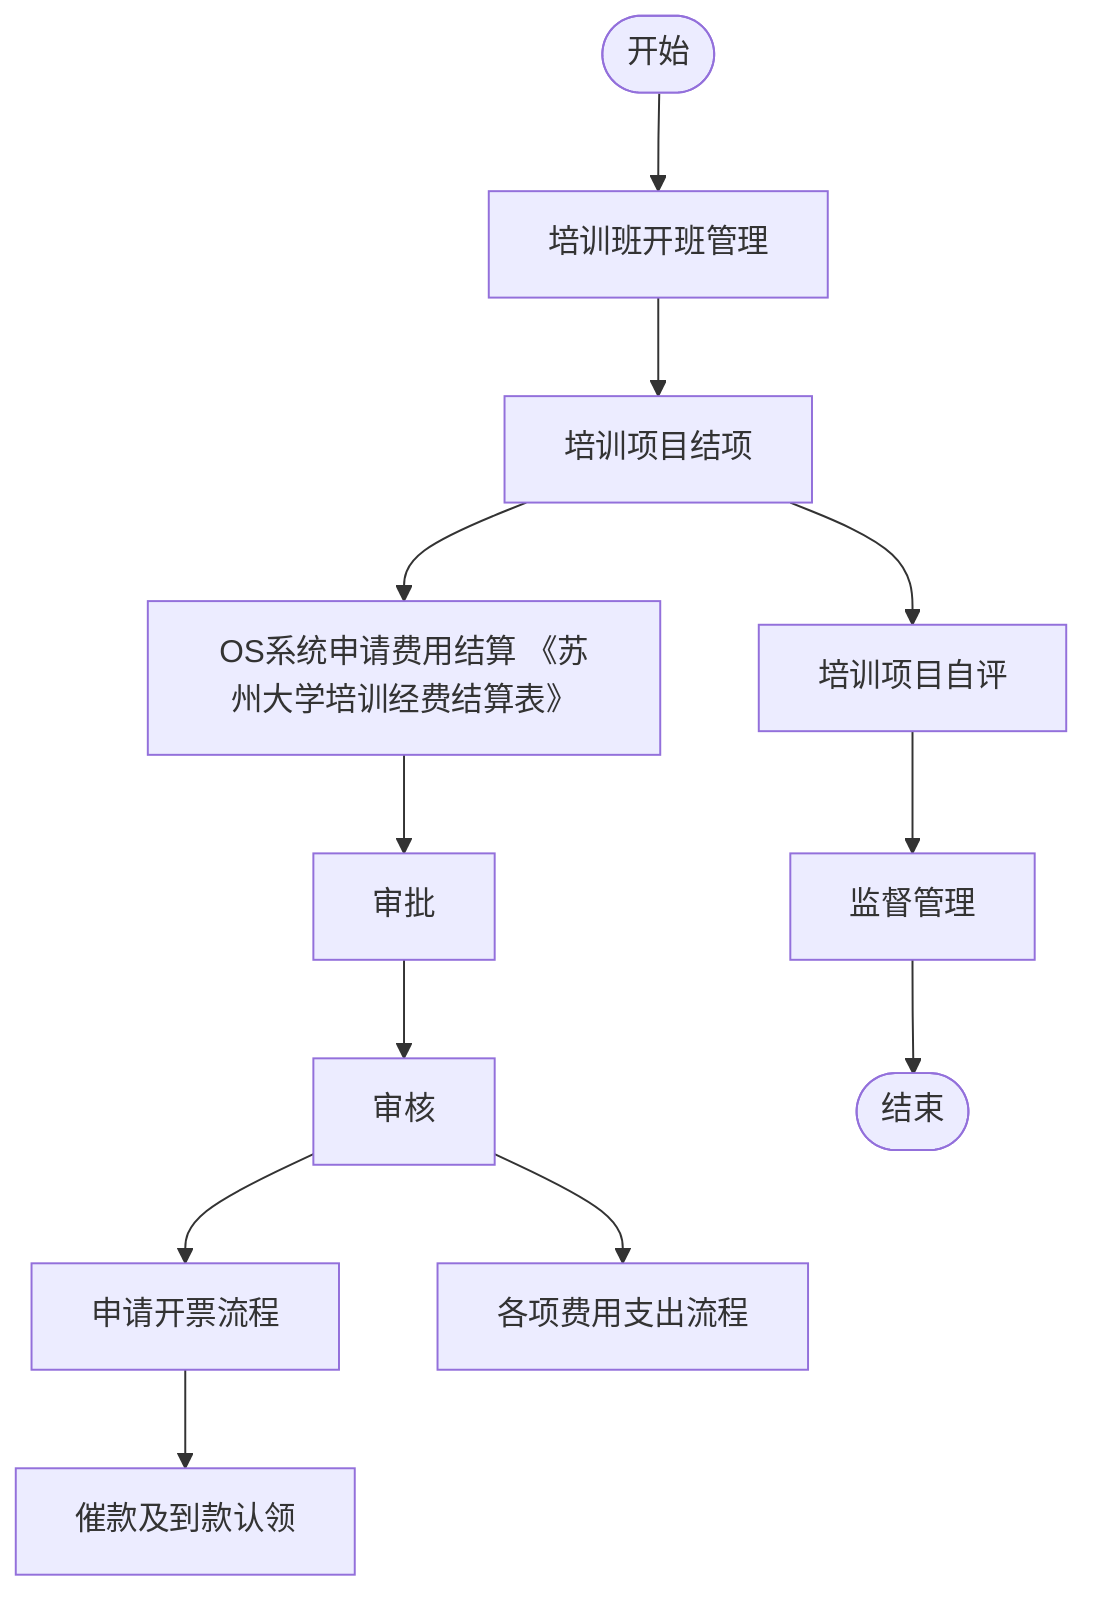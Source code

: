 flowchart TD
    Start(["开始"]) --> A[培训班开班管理]
    A --> B[培训项目结项]
    B --> C[OS系统申请费用结算 《苏州大学培训经费结算表》]
    C --> D[审批]
    D --> E[审核]
    E --> F[申请开票流程]
    F --> G[催款及到款认领]
    E --> H[各项费用支出流程]
    B --> I[培训项目自评]
    I --> J[监督管理]
    J --> End(["结束"])